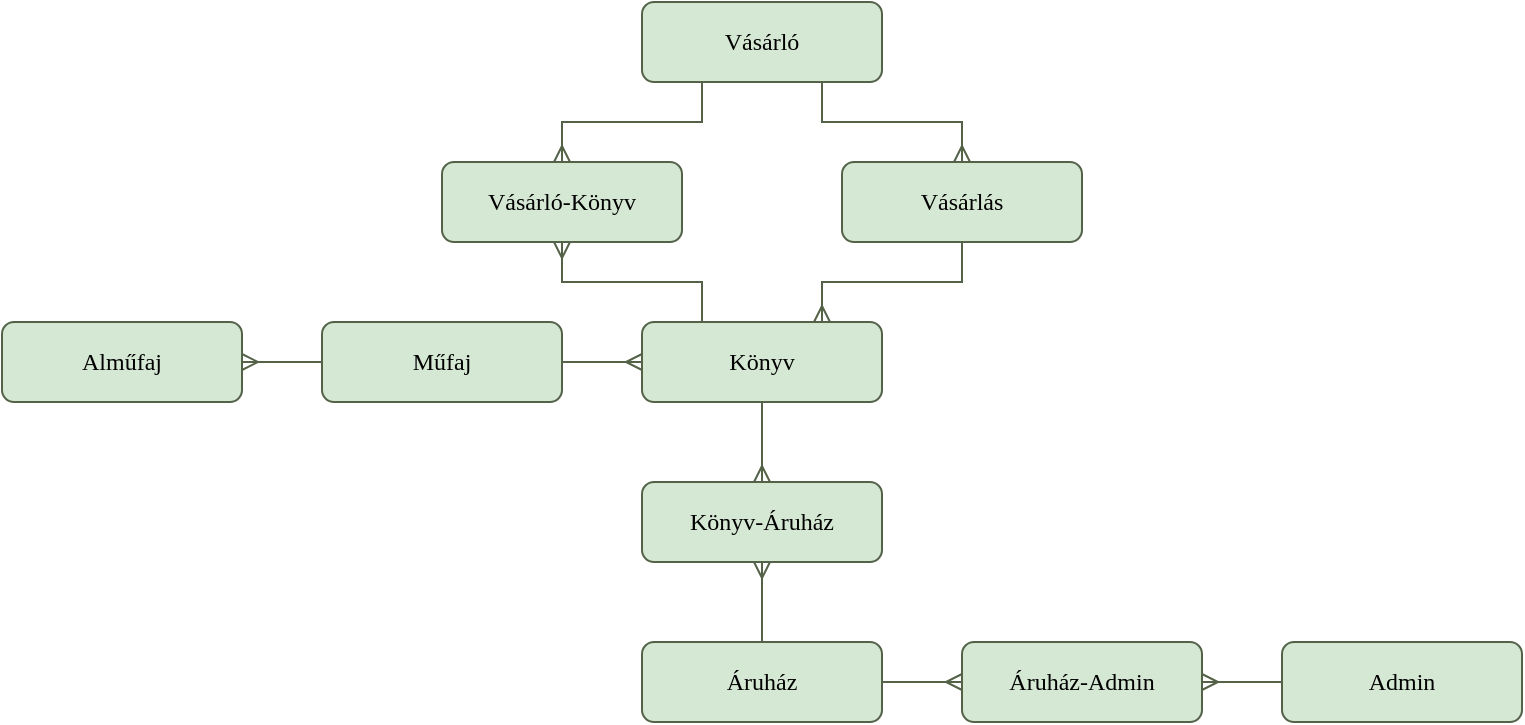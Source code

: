 <mxfile version="24.0.1" type="device">
  <diagram id="C5RBs43oDa-KdzZeNtuy" name="Page-1">
    <mxGraphModel dx="989" dy="489" grid="1" gridSize="10" guides="1" tooltips="1" connect="1" arrows="1" fold="1" page="1" pageScale="1" pageWidth="827" pageHeight="1169" math="0" shadow="0">
      <root>
        <mxCell id="WIyWlLk6GJQsqaUBKTNV-0" />
        <mxCell id="WIyWlLk6GJQsqaUBKTNV-1" parent="WIyWlLk6GJQsqaUBKTNV-0" />
        <mxCell id="CD3harIrxRFFrttp1PIh-0" value="Könyv" style="rounded=1;whiteSpace=wrap;html=1;fontSize=12;glass=0;strokeWidth=1;shadow=0;fillColor=#d5e8d4;strokeColor=#546248;fontFamily=Calibri;" parent="WIyWlLk6GJQsqaUBKTNV-1" vertex="1">
          <mxGeometry x="330" y="220" width="120" height="40" as="geometry" />
        </mxCell>
        <mxCell id="CD3harIrxRFFrttp1PIh-14" style="edgeStyle=orthogonalEdgeStyle;rounded=0;orthogonalLoop=1;jettySize=auto;html=1;exitX=0.25;exitY=1;exitDx=0;exitDy=0;entryX=0.5;entryY=0;entryDx=0;entryDy=0;endArrow=ERmany;endFill=0;startArrow=none;startFill=0;fillColor=#d5e8d4;strokeColor=#546248;fontFamily=Calibri;" parent="WIyWlLk6GJQsqaUBKTNV-1" source="CD3harIrxRFFrttp1PIh-1" target="CD3harIrxRFFrttp1PIh-12" edge="1">
          <mxGeometry relative="1" as="geometry" />
        </mxCell>
        <mxCell id="CD3harIrxRFFrttp1PIh-15" style="edgeStyle=orthogonalEdgeStyle;rounded=0;orthogonalLoop=1;jettySize=auto;html=1;exitX=0.75;exitY=1;exitDx=0;exitDy=0;endArrow=ERmany;endFill=0;fillColor=#d5e8d4;strokeColor=#546248;fontFamily=Calibri;" parent="WIyWlLk6GJQsqaUBKTNV-1" source="CD3harIrxRFFrttp1PIh-1" target="CD3harIrxRFFrttp1PIh-9" edge="1">
          <mxGeometry relative="1" as="geometry" />
        </mxCell>
        <mxCell id="CD3harIrxRFFrttp1PIh-1" value="Vásárló" style="rounded=1;whiteSpace=wrap;html=1;fontSize=12;glass=0;strokeWidth=1;shadow=0;fillColor=#d5e8d4;strokeColor=#546248;fontFamily=Calibri;" parent="WIyWlLk6GJQsqaUBKTNV-1" vertex="1">
          <mxGeometry x="330" y="60" width="120" height="40" as="geometry" />
        </mxCell>
        <mxCell id="CD3harIrxRFFrttp1PIh-18" style="edgeStyle=orthogonalEdgeStyle;rounded=0;orthogonalLoop=1;jettySize=auto;html=1;exitX=1;exitY=0.5;exitDx=0;exitDy=0;entryX=0;entryY=0.5;entryDx=0;entryDy=0;endArrow=ERmany;endFill=0;startArrow=none;startFill=0;fillColor=#d5e8d4;strokeColor=#546248;fontFamily=Calibri;" parent="WIyWlLk6GJQsqaUBKTNV-1" source="CD3harIrxRFFrttp1PIh-2" target="CD3harIrxRFFrttp1PIh-0" edge="1">
          <mxGeometry relative="1" as="geometry" />
        </mxCell>
        <mxCell id="CD3harIrxRFFrttp1PIh-19" style="edgeStyle=orthogonalEdgeStyle;rounded=0;orthogonalLoop=1;jettySize=auto;html=1;exitX=0;exitY=0.5;exitDx=0;exitDy=0;entryX=1;entryY=0.5;entryDx=0;entryDy=0;endArrow=ERmany;endFill=0;fillColor=#d5e8d4;strokeColor=#546248;fontFamily=Calibri;" parent="WIyWlLk6GJQsqaUBKTNV-1" source="CD3harIrxRFFrttp1PIh-2" target="CD3harIrxRFFrttp1PIh-3" edge="1">
          <mxGeometry relative="1" as="geometry" />
        </mxCell>
        <mxCell id="CD3harIrxRFFrttp1PIh-2" value="Műfaj" style="rounded=1;whiteSpace=wrap;html=1;fontSize=12;glass=0;strokeWidth=1;shadow=0;fillColor=#d5e8d4;strokeColor=#546248;fontFamily=Calibri;" parent="WIyWlLk6GJQsqaUBKTNV-1" vertex="1">
          <mxGeometry x="170" y="220" width="120" height="40" as="geometry" />
        </mxCell>
        <mxCell id="CD3harIrxRFFrttp1PIh-3" value="Alműfaj" style="rounded=1;whiteSpace=wrap;html=1;fontSize=12;glass=0;strokeWidth=1;shadow=0;fillColor=#d5e8d4;strokeColor=#546248;fontFamily=Calibri;" parent="WIyWlLk6GJQsqaUBKTNV-1" vertex="1">
          <mxGeometry x="10" y="220" width="120" height="40" as="geometry" />
        </mxCell>
        <mxCell id="CD3harIrxRFFrttp1PIh-21" style="edgeStyle=orthogonalEdgeStyle;rounded=0;orthogonalLoop=1;jettySize=auto;html=1;exitX=0.5;exitY=0;exitDx=0;exitDy=0;entryX=0.5;entryY=1;entryDx=0;entryDy=0;endArrow=ERmany;endFill=0;startArrow=none;startFill=0;fillColor=#d5e8d4;strokeColor=#546248;fontFamily=Calibri;" parent="WIyWlLk6GJQsqaUBKTNV-1" source="CD3harIrxRFFrttp1PIh-4" target="CD3harIrxRFFrttp1PIh-5" edge="1">
          <mxGeometry relative="1" as="geometry" />
        </mxCell>
        <mxCell id="CD3harIrxRFFrttp1PIh-22" style="edgeStyle=orthogonalEdgeStyle;rounded=0;orthogonalLoop=1;jettySize=auto;html=1;exitX=1;exitY=0.5;exitDx=0;exitDy=0;entryX=0;entryY=0.5;entryDx=0;entryDy=0;endArrow=ERmany;endFill=0;fillColor=#d5e8d4;strokeColor=#546248;fontFamily=Calibri;" parent="WIyWlLk6GJQsqaUBKTNV-1" source="CD3harIrxRFFrttp1PIh-4" target="CD3harIrxRFFrttp1PIh-13" edge="1">
          <mxGeometry relative="1" as="geometry" />
        </mxCell>
        <mxCell id="CD3harIrxRFFrttp1PIh-4" value="Áruház" style="rounded=1;whiteSpace=wrap;html=1;fontSize=12;glass=0;strokeWidth=1;shadow=0;fillColor=#d5e8d4;strokeColor=#546248;fontFamily=Calibri;" parent="WIyWlLk6GJQsqaUBKTNV-1" vertex="1">
          <mxGeometry x="330" y="380" width="120" height="40" as="geometry" />
        </mxCell>
        <mxCell id="CD3harIrxRFFrttp1PIh-20" style="edgeStyle=orthogonalEdgeStyle;rounded=0;orthogonalLoop=1;jettySize=auto;html=1;exitX=0.5;exitY=0;exitDx=0;exitDy=0;entryX=0.5;entryY=1;entryDx=0;entryDy=0;endArrow=none;endFill=0;startArrow=ERmany;startFill=0;fillColor=#d5e8d4;strokeColor=#546248;fontFamily=Calibri;" parent="WIyWlLk6GJQsqaUBKTNV-1" source="CD3harIrxRFFrttp1PIh-5" target="CD3harIrxRFFrttp1PIh-0" edge="1">
          <mxGeometry relative="1" as="geometry" />
        </mxCell>
        <mxCell id="CD3harIrxRFFrttp1PIh-5" value="Könyv-Áruház" style="rounded=1;whiteSpace=wrap;html=1;fontSize=12;glass=0;strokeWidth=1;shadow=0;fillColor=#d5e8d4;strokeColor=#546248;fontFamily=Calibri;" parent="WIyWlLk6GJQsqaUBKTNV-1" vertex="1">
          <mxGeometry x="330" y="300" width="120" height="40" as="geometry" />
        </mxCell>
        <mxCell id="CD3harIrxRFFrttp1PIh-6" value="Admin" style="rounded=1;whiteSpace=wrap;html=1;fontSize=12;glass=0;strokeWidth=1;shadow=0;fillColor=#d5e8d4;strokeColor=#546248;fontFamily=Calibri;" parent="WIyWlLk6GJQsqaUBKTNV-1" vertex="1">
          <mxGeometry x="650" y="380" width="120" height="40" as="geometry" />
        </mxCell>
        <mxCell id="CD3harIrxRFFrttp1PIh-17" style="edgeStyle=orthogonalEdgeStyle;rounded=0;orthogonalLoop=1;jettySize=auto;html=1;exitX=0.5;exitY=1;exitDx=0;exitDy=0;entryX=0.75;entryY=0;entryDx=0;entryDy=0;endArrow=ERmany;endFill=0;startArrow=none;startFill=0;fillColor=#d5e8d4;strokeColor=#546248;fontFamily=Calibri;" parent="WIyWlLk6GJQsqaUBKTNV-1" source="CD3harIrxRFFrttp1PIh-9" target="CD3harIrxRFFrttp1PIh-0" edge="1">
          <mxGeometry relative="1" as="geometry" />
        </mxCell>
        <mxCell id="CD3harIrxRFFrttp1PIh-9" value="Vásárlás" style="rounded=1;whiteSpace=wrap;html=1;fontSize=12;glass=0;strokeWidth=1;shadow=0;fillColor=#d5e8d4;strokeColor=#546248;fontFamily=Calibri;" parent="WIyWlLk6GJQsqaUBKTNV-1" vertex="1">
          <mxGeometry x="430" y="140" width="120" height="40" as="geometry" />
        </mxCell>
        <mxCell id="CD3harIrxRFFrttp1PIh-16" style="edgeStyle=orthogonalEdgeStyle;rounded=0;orthogonalLoop=1;jettySize=auto;html=1;exitX=0.5;exitY=1;exitDx=0;exitDy=0;entryX=0.25;entryY=0;entryDx=0;entryDy=0;endArrow=none;endFill=0;startArrow=ERmany;startFill=0;fillColor=#d5e8d4;strokeColor=#546248;fontFamily=Calibri;" parent="WIyWlLk6GJQsqaUBKTNV-1" source="CD3harIrxRFFrttp1PIh-12" target="CD3harIrxRFFrttp1PIh-0" edge="1">
          <mxGeometry relative="1" as="geometry" />
        </mxCell>
        <mxCell id="CD3harIrxRFFrttp1PIh-12" value="Vásárló-Könyv" style="rounded=1;whiteSpace=wrap;html=1;fontSize=12;glass=0;strokeWidth=1;shadow=0;fillColor=#d5e8d4;strokeColor=#546248;fontFamily=Calibri;" parent="WIyWlLk6GJQsqaUBKTNV-1" vertex="1">
          <mxGeometry x="230" y="140" width="120" height="40" as="geometry" />
        </mxCell>
        <mxCell id="CD3harIrxRFFrttp1PIh-23" style="edgeStyle=orthogonalEdgeStyle;rounded=0;orthogonalLoop=1;jettySize=auto;html=1;exitX=1;exitY=0.5;exitDx=0;exitDy=0;endArrow=none;endFill=0;startArrow=ERmany;startFill=0;fillColor=#d5e8d4;strokeColor=#546248;fontFamily=Calibri;" parent="WIyWlLk6GJQsqaUBKTNV-1" source="CD3harIrxRFFrttp1PIh-13" target="CD3harIrxRFFrttp1PIh-6" edge="1">
          <mxGeometry relative="1" as="geometry" />
        </mxCell>
        <mxCell id="CD3harIrxRFFrttp1PIh-13" value="Áruház-Admin" style="rounded=1;whiteSpace=wrap;html=1;fontSize=12;glass=0;strokeWidth=1;shadow=0;fillColor=#d5e8d4;strokeColor=#546248;fontFamily=Calibri;" parent="WIyWlLk6GJQsqaUBKTNV-1" vertex="1">
          <mxGeometry x="490" y="380" width="120" height="40" as="geometry" />
        </mxCell>
      </root>
    </mxGraphModel>
  </diagram>
</mxfile>
